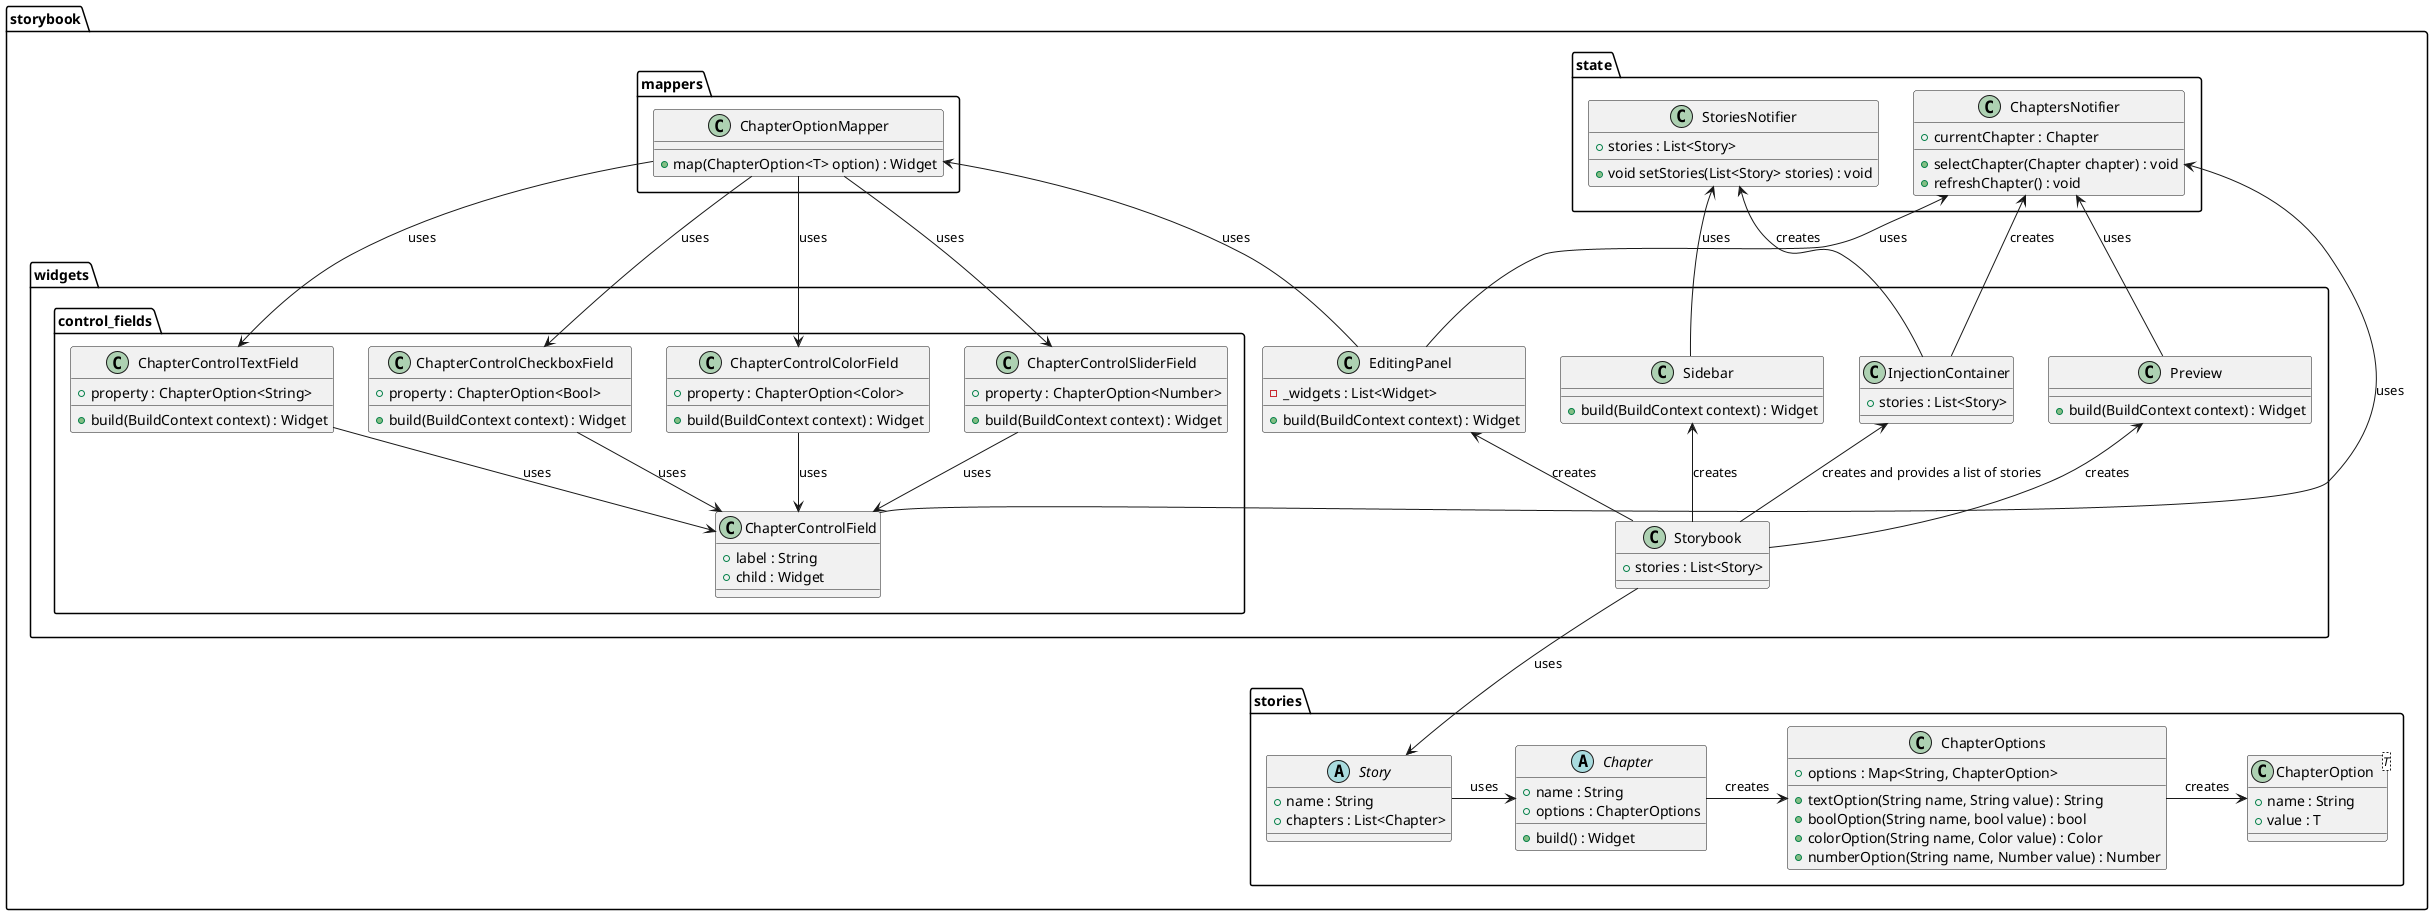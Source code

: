 @startuml metrics_storybook_class_diagram

package storybook {
    package state {
        class ChaptersNotifier {
            + currentChapter : Chapter

            + selectChapter(Chapter chapter) : void
            + refreshChapter() : void
        }

        class StoriesNotifier {
            + stories : List<Story>

            + void setStories(List<Story> stories) : void
        }
    }

    package stories {
        abstract class Story {
            + name : String
            + chapters : List<Chapter>
        }

        abstract class Chapter {
            + name : String
            + options : ChapterOptions

            + build() : Widget
        }

        class ChapterOptions {
            + options : Map<String, ChapterOption>

            + textOption(String name, String value) : String
            + boolOption(String name, bool value) : bool
            + colorOption(String name, Color value) : Color
            + numberOption(String name, Number value) : Number
        }

        class ChapterOption<T> {
            + name : String
            + value : T
        }
    }

    package mappers {
        class ChapterOptionMapper {
            + map(ChapterOption<T> option) : Widget
        }
    }

    package widgets {
        class Storybook {
            + stories : List<Story>
        }

        class InjectionContainer {
            + stories : List<Story>
        }

        class Sidebar {
            + build(BuildContext context) : Widget
        }

        class Preview {
            + build(BuildContext context) : Widget
        }

        class EditingPanel {
            - _widgets : List<Widget>

            + build(BuildContext context) : Widget
        }

        package control_fields {
            class ChapterControlField {
                + label : String
                + child : Widget
            }

            class ChapterControlTextField {
                + property : ChapterOption<String> 

                + build(BuildContext context) : Widget
            }

            class ChapterControlCheckboxField {
                + property : ChapterOption<Bool> 

                + build(BuildContext context) : Widget
            }

            class ChapterControlColorField {
                + property : ChapterOption<Color> 

                + build(BuildContext context) : Widget
            }
            
            class ChapterControlSliderField {
                + property : ChapterOption<Number> 

                + build(BuildContext context) : Widget
            }
        }
    }
}

Storybook -up-> InjectionContainer : creates and provides a list of stories
Storybook -up-> EditingPanel : creates
Storybook -up-> Sidebar : creates
Storybook -up-> Preview : creates
InjectionContainer -up-> StoriesNotifier : creates
InjectionContainer -up-> ChaptersNotifier : creates
Storybook -down-> Story : uses
Story -right-> Chapter : uses
Chapter -right-> ChapterOptions : creates
ChapterOptions -> ChapterOption : creates

EditingPanel -up-> ChaptersNotifier : uses
Sidebar -up-> StoriesNotifier : uses
Preview -up-> ChaptersNotifier : uses
EditingPanel -up-> ChapterOptionMapper : uses
ChapterControlField -> ChaptersNotifier : uses

ChapterOptionMapper -> ChapterControlTextField : uses
ChapterOptionMapper -> ChapterControlCheckboxField : uses
ChapterOptionMapper -> ChapterControlColorField : uses
ChapterOptionMapper -> ChapterControlSliderField : uses

ChapterControlTextField -down-> ChapterControlField : uses
ChapterControlCheckboxField -down-> ChapterControlField : uses
ChapterControlColorField -down-> ChapterControlField : uses
ChapterControlSliderField -down-> ChapterControlField : uses

@enduml
